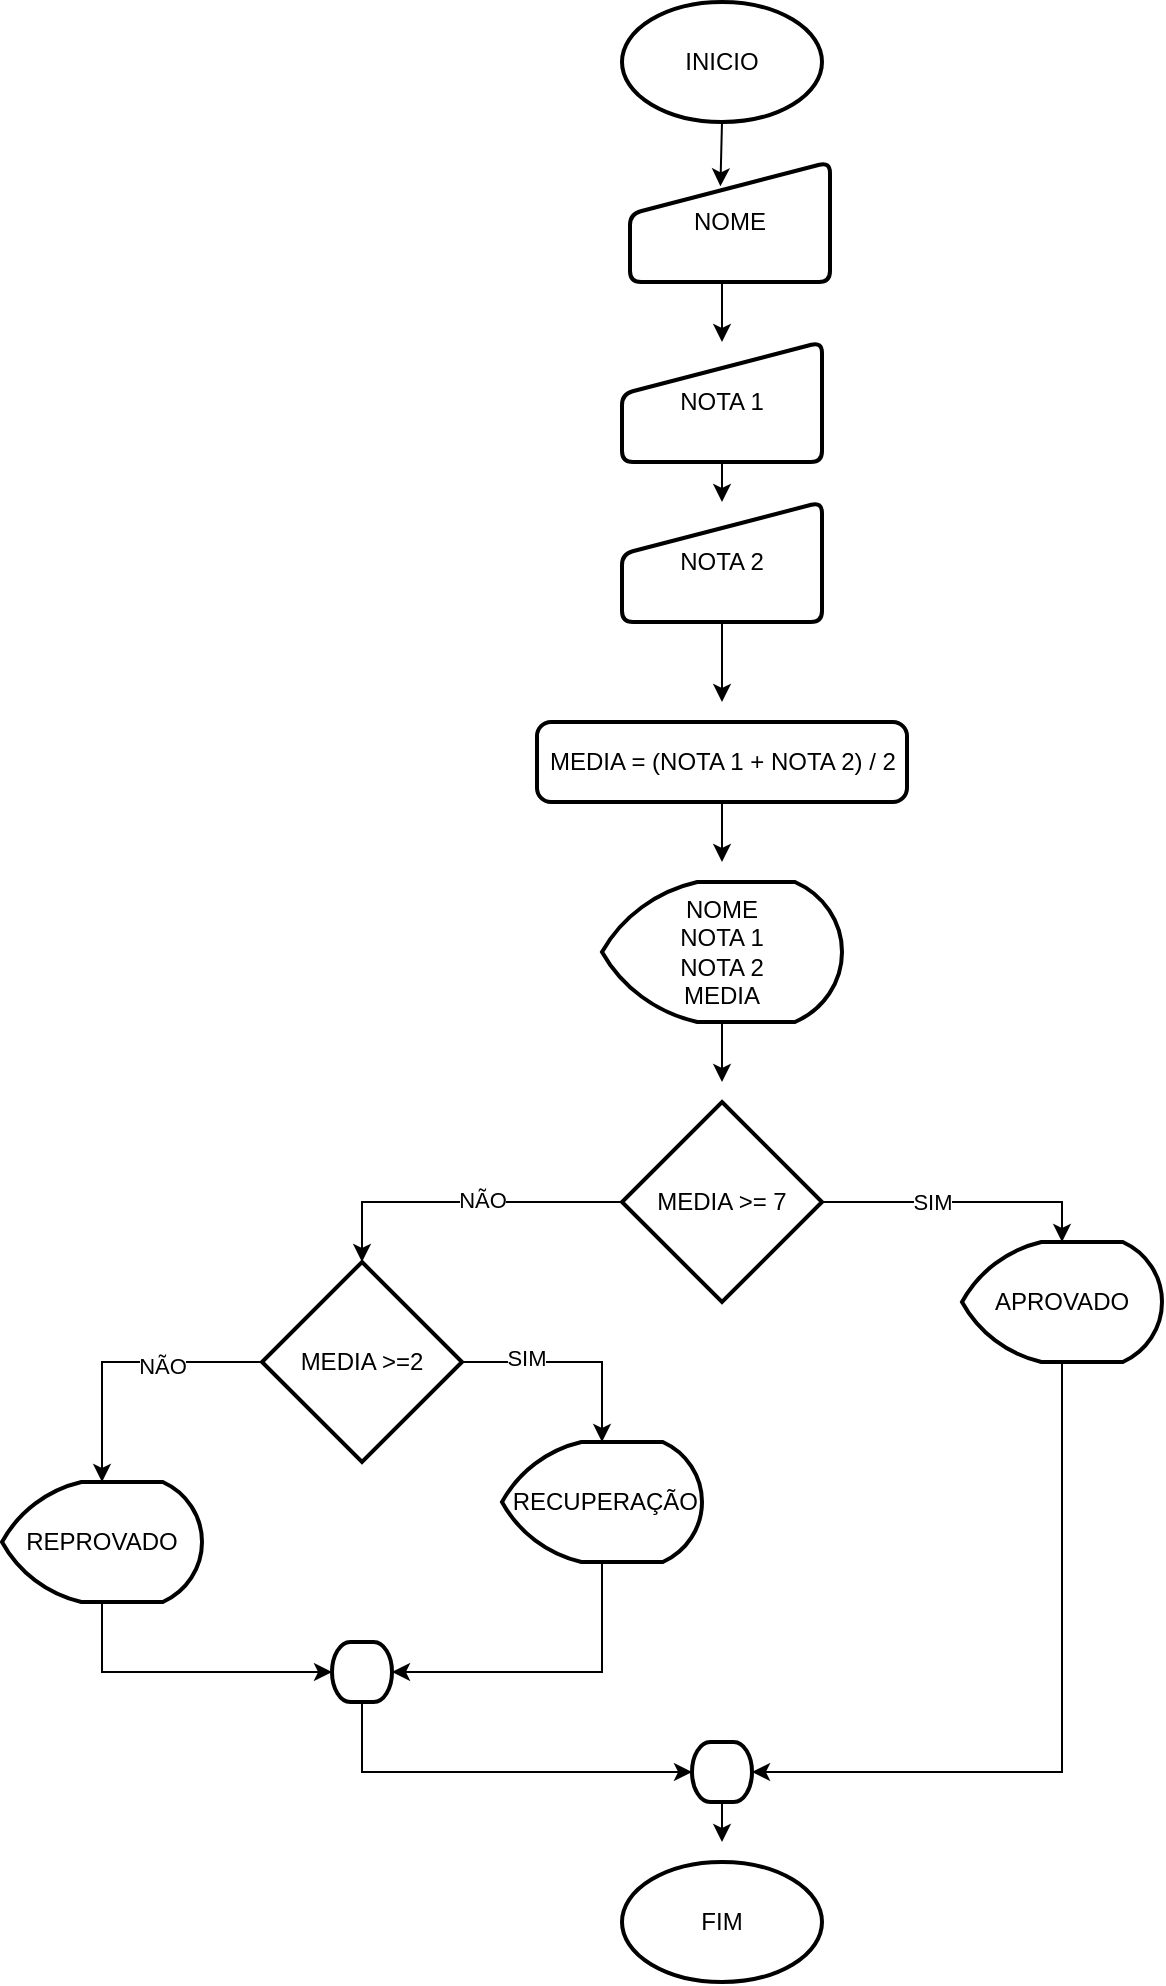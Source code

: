 <mxfile version="25.0.3">
  <diagram name="Page-1" id="2XgYdQeV6_tevsztxVlJ">
    <mxGraphModel dx="1050" dy="557" grid="1" gridSize="10" guides="1" tooltips="1" connect="1" arrows="1" fold="1" page="1" pageScale="1" pageWidth="827" pageHeight="1169" math="0" shadow="0">
      <root>
        <mxCell id="0" />
        <mxCell id="1" parent="0" />
        <mxCell id="cmZnL1_YBwMrpJ4NiFq2-1" value="INICIO" style="strokeWidth=2;html=1;shape=mxgraph.flowchart.start_1;whiteSpace=wrap;" vertex="1" parent="1">
          <mxGeometry x="360" y="20" width="100" height="60" as="geometry" />
        </mxCell>
        <mxCell id="cmZnL1_YBwMrpJ4NiFq2-8" style="edgeStyle=orthogonalEdgeStyle;rounded=0;orthogonalLoop=1;jettySize=auto;html=1;exitX=0.5;exitY=1;exitDx=0;exitDy=0;entryX=0.5;entryY=0;entryDx=0;entryDy=0;" edge="1" parent="1" source="cmZnL1_YBwMrpJ4NiFq2-2" target="cmZnL1_YBwMrpJ4NiFq2-4">
          <mxGeometry relative="1" as="geometry" />
        </mxCell>
        <mxCell id="cmZnL1_YBwMrpJ4NiFq2-2" value="NOME" style="html=1;strokeWidth=2;shape=manualInput;whiteSpace=wrap;rounded=1;size=26;arcSize=11;" vertex="1" parent="1">
          <mxGeometry x="364" y="100" width="100" height="60" as="geometry" />
        </mxCell>
        <mxCell id="cmZnL1_YBwMrpJ4NiFq2-9" style="edgeStyle=orthogonalEdgeStyle;rounded=0;orthogonalLoop=1;jettySize=auto;html=1;exitX=0.5;exitY=1;exitDx=0;exitDy=0;entryX=0.5;entryY=0;entryDx=0;entryDy=0;" edge="1" parent="1" source="cmZnL1_YBwMrpJ4NiFq2-4" target="cmZnL1_YBwMrpJ4NiFq2-6">
          <mxGeometry relative="1" as="geometry" />
        </mxCell>
        <mxCell id="cmZnL1_YBwMrpJ4NiFq2-4" value="NOTA 1" style="html=1;strokeWidth=2;shape=manualInput;whiteSpace=wrap;rounded=1;size=26;arcSize=11;" vertex="1" parent="1">
          <mxGeometry x="360" y="190" width="100" height="60" as="geometry" />
        </mxCell>
        <mxCell id="cmZnL1_YBwMrpJ4NiFq2-15" style="edgeStyle=orthogonalEdgeStyle;rounded=0;orthogonalLoop=1;jettySize=auto;html=1;exitX=0.5;exitY=1;exitDx=0;exitDy=0;" edge="1" parent="1" source="cmZnL1_YBwMrpJ4NiFq2-6">
          <mxGeometry relative="1" as="geometry">
            <mxPoint x="410" y="370" as="targetPoint" />
          </mxGeometry>
        </mxCell>
        <mxCell id="cmZnL1_YBwMrpJ4NiFq2-6" value="NOTA 2" style="html=1;strokeWidth=2;shape=manualInput;whiteSpace=wrap;rounded=1;size=26;arcSize=11;" vertex="1" parent="1">
          <mxGeometry x="360" y="270" width="100" height="60" as="geometry" />
        </mxCell>
        <mxCell id="cmZnL1_YBwMrpJ4NiFq2-20" style="edgeStyle=orthogonalEdgeStyle;rounded=0;orthogonalLoop=1;jettySize=auto;html=1;exitX=0.5;exitY=1;exitDx=0;exitDy=0;" edge="1" parent="1" source="cmZnL1_YBwMrpJ4NiFq2-10">
          <mxGeometry relative="1" as="geometry">
            <mxPoint x="410" y="450" as="targetPoint" />
          </mxGeometry>
        </mxCell>
        <mxCell id="cmZnL1_YBwMrpJ4NiFq2-10" value="MEDIA = (NOTA 1 + NOTA 2) / 2" style="rounded=1;whiteSpace=wrap;html=1;absoluteArcSize=1;arcSize=14;strokeWidth=2;" vertex="1" parent="1">
          <mxGeometry x="317.5" y="380" width="185" height="40" as="geometry" />
        </mxCell>
        <mxCell id="cmZnL1_YBwMrpJ4NiFq2-13" style="edgeStyle=orthogonalEdgeStyle;rounded=0;orthogonalLoop=1;jettySize=auto;html=1;exitX=0.5;exitY=1;exitDx=0;exitDy=0;exitPerimeter=0;entryX=0.452;entryY=0.203;entryDx=0;entryDy=0;entryPerimeter=0;" edge="1" parent="1" source="cmZnL1_YBwMrpJ4NiFq2-1" target="cmZnL1_YBwMrpJ4NiFq2-2">
          <mxGeometry relative="1" as="geometry" />
        </mxCell>
        <mxCell id="cmZnL1_YBwMrpJ4NiFq2-22" style="edgeStyle=orthogonalEdgeStyle;rounded=0;orthogonalLoop=1;jettySize=auto;html=1;exitX=0.5;exitY=1;exitDx=0;exitDy=0;exitPerimeter=0;" edge="1" parent="1" source="cmZnL1_YBwMrpJ4NiFq2-17">
          <mxGeometry relative="1" as="geometry">
            <mxPoint x="410" y="560" as="targetPoint" />
          </mxGeometry>
        </mxCell>
        <mxCell id="cmZnL1_YBwMrpJ4NiFq2-17" value="NOME&lt;br&gt;NOTA 1&lt;div&gt;NOTA 2&lt;/div&gt;&lt;div&gt;MEDIA&lt;/div&gt;" style="strokeWidth=2;html=1;shape=mxgraph.flowchart.display;whiteSpace=wrap;" vertex="1" parent="1">
          <mxGeometry x="350" y="460" width="120" height="70" as="geometry" />
        </mxCell>
        <mxCell id="cmZnL1_YBwMrpJ4NiFq2-21" value="FIM" style="strokeWidth=2;html=1;shape=mxgraph.flowchart.start_1;whiteSpace=wrap;" vertex="1" parent="1">
          <mxGeometry x="360" y="950" width="100" height="60" as="geometry" />
        </mxCell>
        <mxCell id="cmZnL1_YBwMrpJ4NiFq2-23" value="MEDIA &amp;gt;= 7" style="strokeWidth=2;html=1;shape=mxgraph.flowchart.decision;whiteSpace=wrap;" vertex="1" parent="1">
          <mxGeometry x="360" y="570" width="100" height="100" as="geometry" />
        </mxCell>
        <mxCell id="cmZnL1_YBwMrpJ4NiFq2-40" style="edgeStyle=orthogonalEdgeStyle;rounded=0;orthogonalLoop=1;jettySize=auto;html=1;exitX=0.5;exitY=1;exitDx=0;exitDy=0;exitPerimeter=0;entryX=1;entryY=0.5;entryDx=0;entryDy=0;entryPerimeter=0;" edge="1" parent="1" source="cmZnL1_YBwMrpJ4NiFq2-24" target="cmZnL1_YBwMrpJ4NiFq2-39">
          <mxGeometry relative="1" as="geometry">
            <mxPoint x="590" y="900" as="targetPoint" />
          </mxGeometry>
        </mxCell>
        <mxCell id="cmZnL1_YBwMrpJ4NiFq2-24" value="APROVADO" style="strokeWidth=2;html=1;shape=mxgraph.flowchart.display;whiteSpace=wrap;" vertex="1" parent="1">
          <mxGeometry x="530" y="640" width="100" height="60" as="geometry" />
        </mxCell>
        <mxCell id="cmZnL1_YBwMrpJ4NiFq2-27" style="edgeStyle=orthogonalEdgeStyle;rounded=0;orthogonalLoop=1;jettySize=auto;html=1;exitX=1;exitY=0.5;exitDx=0;exitDy=0;exitPerimeter=0;entryX=0.5;entryY=0;entryDx=0;entryDy=0;entryPerimeter=0;" edge="1" parent="1" source="cmZnL1_YBwMrpJ4NiFq2-23" target="cmZnL1_YBwMrpJ4NiFq2-24">
          <mxGeometry relative="1" as="geometry" />
        </mxCell>
        <mxCell id="cmZnL1_YBwMrpJ4NiFq2-28" value="SIM" style="edgeLabel;html=1;align=center;verticalAlign=middle;resizable=0;points=[];" vertex="1" connectable="0" parent="cmZnL1_YBwMrpJ4NiFq2-27">
          <mxGeometry x="-0.217" relative="1" as="geometry">
            <mxPoint as="offset" />
          </mxGeometry>
        </mxCell>
        <mxCell id="cmZnL1_YBwMrpJ4NiFq2-30" style="edgeStyle=orthogonalEdgeStyle;rounded=0;orthogonalLoop=1;jettySize=auto;html=1;exitX=0;exitY=0.5;exitDx=0;exitDy=0;exitPerimeter=0;entryX=0.5;entryY=0;entryDx=0;entryDy=0;entryPerimeter=0;" edge="1" parent="1" source="cmZnL1_YBwMrpJ4NiFq2-23" target="cmZnL1_YBwMrpJ4NiFq2-33">
          <mxGeometry relative="1" as="geometry">
            <mxPoint x="230" y="620" as="targetPoint" />
          </mxGeometry>
        </mxCell>
        <mxCell id="cmZnL1_YBwMrpJ4NiFq2-31" value="NÃO" style="edgeLabel;html=1;align=center;verticalAlign=middle;resizable=0;points=[];" vertex="1" connectable="0" parent="cmZnL1_YBwMrpJ4NiFq2-30">
          <mxGeometry x="-0.117" y="-1" relative="1" as="geometry">
            <mxPoint as="offset" />
          </mxGeometry>
        </mxCell>
        <mxCell id="cmZnL1_YBwMrpJ4NiFq2-32" value="&amp;nbsp;RECUPERAÇÃO" style="strokeWidth=2;html=1;shape=mxgraph.flowchart.display;whiteSpace=wrap;" vertex="1" parent="1">
          <mxGeometry x="300" y="740" width="100" height="60" as="geometry" />
        </mxCell>
        <mxCell id="cmZnL1_YBwMrpJ4NiFq2-37" style="edgeStyle=orthogonalEdgeStyle;rounded=0;orthogonalLoop=1;jettySize=auto;html=1;exitX=0;exitY=0.5;exitDx=0;exitDy=0;exitPerimeter=0;" edge="1" parent="1" source="cmZnL1_YBwMrpJ4NiFq2-33" target="cmZnL1_YBwMrpJ4NiFq2-36">
          <mxGeometry relative="1" as="geometry" />
        </mxCell>
        <mxCell id="cmZnL1_YBwMrpJ4NiFq2-38" value="NÃO" style="edgeLabel;html=1;align=center;verticalAlign=middle;resizable=0;points=[];" vertex="1" connectable="0" parent="cmZnL1_YBwMrpJ4NiFq2-37">
          <mxGeometry x="-0.283" y="2" relative="1" as="geometry">
            <mxPoint as="offset" />
          </mxGeometry>
        </mxCell>
        <mxCell id="cmZnL1_YBwMrpJ4NiFq2-33" value="MEDIA &amp;gt;=2" style="strokeWidth=2;html=1;shape=mxgraph.flowchart.decision;whiteSpace=wrap;" vertex="1" parent="1">
          <mxGeometry x="180" y="650" width="100" height="100" as="geometry" />
        </mxCell>
        <mxCell id="cmZnL1_YBwMrpJ4NiFq2-34" style="edgeStyle=orthogonalEdgeStyle;rounded=0;orthogonalLoop=1;jettySize=auto;html=1;exitX=1;exitY=0.5;exitDx=0;exitDy=0;exitPerimeter=0;entryX=0.5;entryY=0;entryDx=0;entryDy=0;entryPerimeter=0;" edge="1" parent="1" source="cmZnL1_YBwMrpJ4NiFq2-33" target="cmZnL1_YBwMrpJ4NiFq2-32">
          <mxGeometry relative="1" as="geometry" />
        </mxCell>
        <mxCell id="cmZnL1_YBwMrpJ4NiFq2-35" value="SIM" style="edgeLabel;html=1;align=center;verticalAlign=middle;resizable=0;points=[];" vertex="1" connectable="0" parent="cmZnL1_YBwMrpJ4NiFq2-34">
          <mxGeometry x="-0.422" y="2" relative="1" as="geometry">
            <mxPoint as="offset" />
          </mxGeometry>
        </mxCell>
        <mxCell id="cmZnL1_YBwMrpJ4NiFq2-36" value="REPROVADO" style="strokeWidth=2;html=1;shape=mxgraph.flowchart.display;whiteSpace=wrap;" vertex="1" parent="1">
          <mxGeometry x="50" y="760" width="100" height="60" as="geometry" />
        </mxCell>
        <mxCell id="cmZnL1_YBwMrpJ4NiFq2-41" style="edgeStyle=orthogonalEdgeStyle;rounded=0;orthogonalLoop=1;jettySize=auto;html=1;exitX=0.5;exitY=1;exitDx=0;exitDy=0;exitPerimeter=0;" edge="1" parent="1" source="cmZnL1_YBwMrpJ4NiFq2-39">
          <mxGeometry relative="1" as="geometry">
            <mxPoint x="410" y="940" as="targetPoint" />
          </mxGeometry>
        </mxCell>
        <mxCell id="cmZnL1_YBwMrpJ4NiFq2-39" value="" style="strokeWidth=2;html=1;shape=mxgraph.flowchart.terminator;whiteSpace=wrap;" vertex="1" parent="1">
          <mxGeometry x="395" y="890" width="30" height="30" as="geometry" />
        </mxCell>
        <mxCell id="cmZnL1_YBwMrpJ4NiFq2-42" value="" style="strokeWidth=2;html=1;shape=mxgraph.flowchart.terminator;whiteSpace=wrap;" vertex="1" parent="1">
          <mxGeometry x="215" y="840" width="30" height="30" as="geometry" />
        </mxCell>
        <mxCell id="cmZnL1_YBwMrpJ4NiFq2-43" style="edgeStyle=orthogonalEdgeStyle;rounded=0;orthogonalLoop=1;jettySize=auto;html=1;exitX=0.5;exitY=1;exitDx=0;exitDy=0;exitPerimeter=0;entryX=0;entryY=0.5;entryDx=0;entryDy=0;entryPerimeter=0;" edge="1" parent="1" source="cmZnL1_YBwMrpJ4NiFq2-36" target="cmZnL1_YBwMrpJ4NiFq2-42">
          <mxGeometry relative="1" as="geometry" />
        </mxCell>
        <mxCell id="cmZnL1_YBwMrpJ4NiFq2-44" style="edgeStyle=orthogonalEdgeStyle;rounded=0;orthogonalLoop=1;jettySize=auto;html=1;exitX=0.5;exitY=1;exitDx=0;exitDy=0;exitPerimeter=0;entryX=1;entryY=0.5;entryDx=0;entryDy=0;entryPerimeter=0;" edge="1" parent="1" source="cmZnL1_YBwMrpJ4NiFq2-32" target="cmZnL1_YBwMrpJ4NiFq2-42">
          <mxGeometry relative="1" as="geometry" />
        </mxCell>
        <mxCell id="cmZnL1_YBwMrpJ4NiFq2-45" style="edgeStyle=orthogonalEdgeStyle;rounded=0;orthogonalLoop=1;jettySize=auto;html=1;exitX=0.5;exitY=1;exitDx=0;exitDy=0;exitPerimeter=0;entryX=0;entryY=0.5;entryDx=0;entryDy=0;entryPerimeter=0;" edge="1" parent="1" source="cmZnL1_YBwMrpJ4NiFq2-42" target="cmZnL1_YBwMrpJ4NiFq2-39">
          <mxGeometry relative="1" as="geometry" />
        </mxCell>
      </root>
    </mxGraphModel>
  </diagram>
</mxfile>
